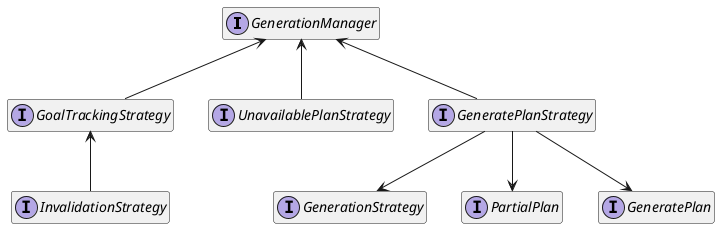 @startuml
hide empty members

interface GenerationManager

interface GoalTrackingStrategy

interface UnavailablePlanStrategy

interface GeneratePlanStrategy

interface GenerationStrategy

interface PartialPlan

interface GeneratePlan

GeneratePlanStrategy -->  GenerationStrategy

GeneratePlanStrategy -->  PartialPlan

GeneratePlanStrategy -->  GeneratePlan

GenerationManager <-- GoalTrackingStrategy
GenerationManager <-- UnavailablePlanStrategy
GenerationManager <-- GeneratePlanStrategy

interface InvalidationStrategy
GoalTrackingStrategy <-- InvalidationStrategy
@enduml
